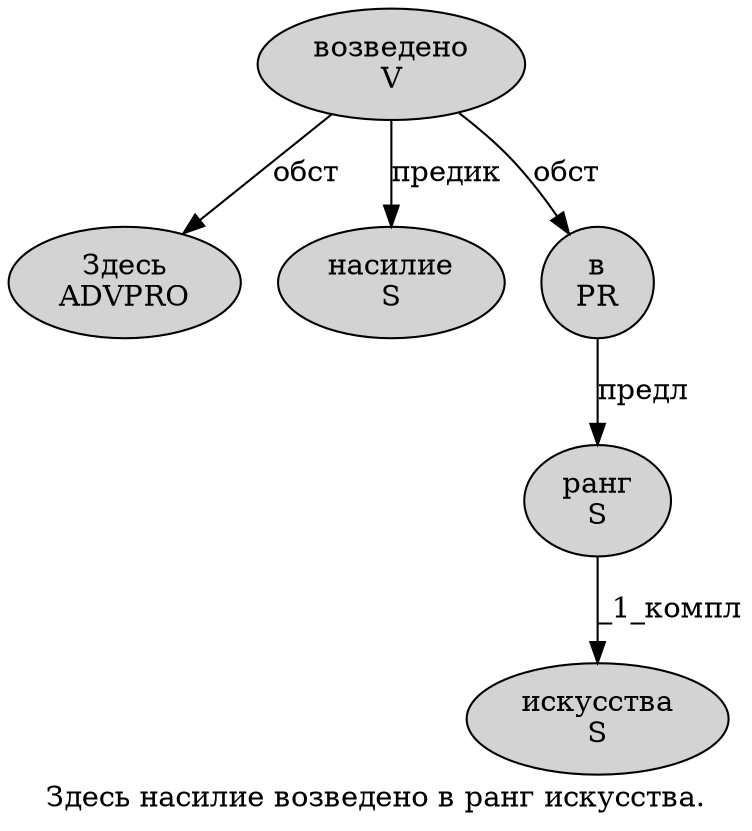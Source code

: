 digraph SENTENCE_3897 {
	graph [label="Здесь насилие возведено в ранг искусства."]
	node [style=filled]
		0 [label="Здесь
ADVPRO" color="" fillcolor=lightgray penwidth=1 shape=ellipse]
		1 [label="насилие
S" color="" fillcolor=lightgray penwidth=1 shape=ellipse]
		2 [label="возведено
V" color="" fillcolor=lightgray penwidth=1 shape=ellipse]
		3 [label="в
PR" color="" fillcolor=lightgray penwidth=1 shape=ellipse]
		4 [label="ранг
S" color="" fillcolor=lightgray penwidth=1 shape=ellipse]
		5 [label="искусства
S" color="" fillcolor=lightgray penwidth=1 shape=ellipse]
			3 -> 4 [label="предл"]
			4 -> 5 [label="_1_компл"]
			2 -> 0 [label="обст"]
			2 -> 1 [label="предик"]
			2 -> 3 [label="обст"]
}